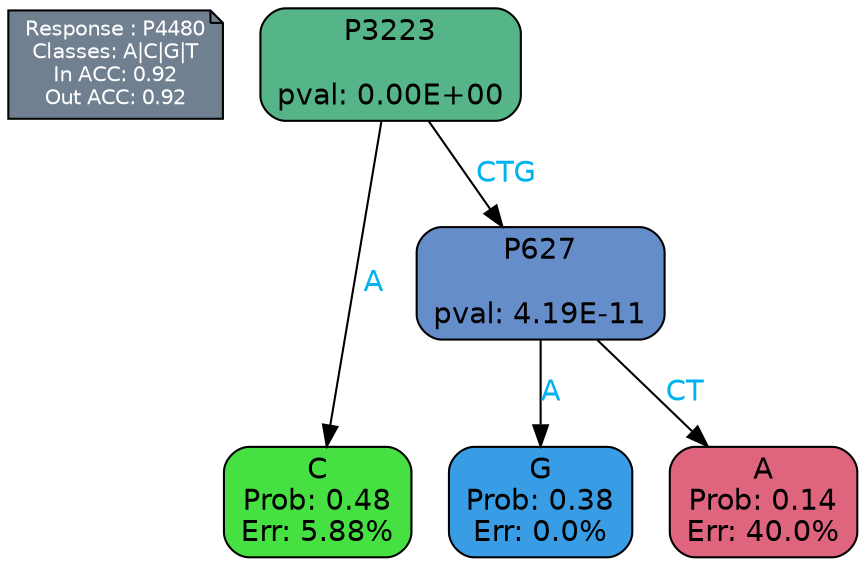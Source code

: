 digraph Tree {
node [shape=box, style="filled, rounded", color="black", fontname=helvetica] ;
graph [ranksep=equally, splines=polylines, bgcolor=transparent, dpi=600] ;
edge [fontname=helvetica] ;
LEGEND [label="Response : P4480
Classes: A|C|G|T
In ACC: 0.92
Out ACC: 0.92
",shape=note,align=left,style=filled,fillcolor="slategray",fontcolor="white",fontsize=10];1 [label="P3223

pval: 0.00E+00", fillcolor="#56b588"] ;
2 [label="C
Prob: 0.48
Err: 5.88%", fillcolor="#46e043"] ;
3 [label="P627

pval: 4.19E-11", fillcolor="#658dc9"] ;
4 [label="G
Prob: 0.38
Err: 0.0%", fillcolor="#399de5"] ;
5 [label="A
Prob: 0.14
Err: 40.0%", fillcolor="#df647d"] ;
1 -> 2 [label="A",fontcolor=deepskyblue2] ;
1 -> 3 [label="CTG",fontcolor=deepskyblue2] ;
3 -> 4 [label="A",fontcolor=deepskyblue2] ;
3 -> 5 [label="CT",fontcolor=deepskyblue2] ;
{rank = same; 2;4;5;}{rank = same; LEGEND;1;}}